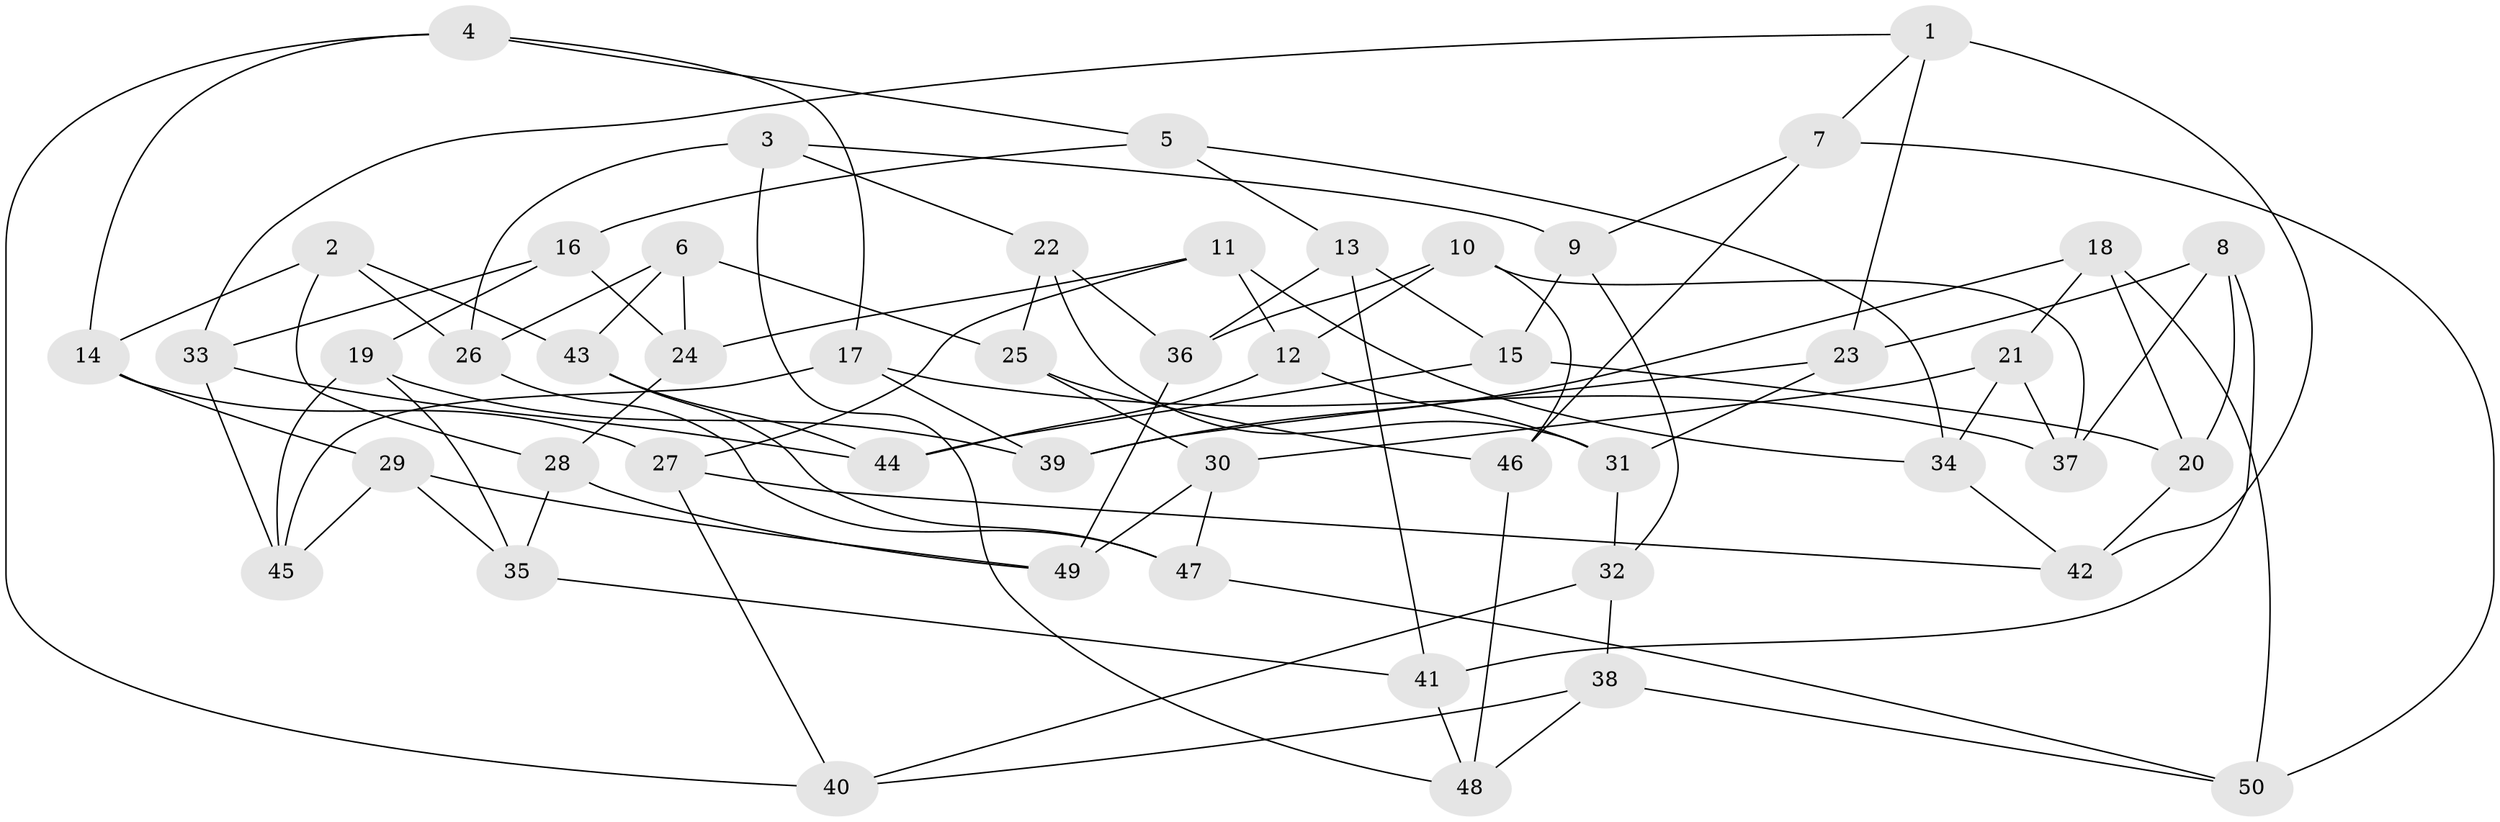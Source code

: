 // coarse degree distribution, {3: 0.16, 4: 0.4, 10: 0.04, 9: 0.04, 8: 0.04, 5: 0.16, 2: 0.04, 6: 0.08, 7: 0.04}
// Generated by graph-tools (version 1.1) at 2025/03/03/04/25 22:03:28]
// undirected, 50 vertices, 100 edges
graph export_dot {
graph [start="1"]
  node [color=gray90,style=filled];
  1;
  2;
  3;
  4;
  5;
  6;
  7;
  8;
  9;
  10;
  11;
  12;
  13;
  14;
  15;
  16;
  17;
  18;
  19;
  20;
  21;
  22;
  23;
  24;
  25;
  26;
  27;
  28;
  29;
  30;
  31;
  32;
  33;
  34;
  35;
  36;
  37;
  38;
  39;
  40;
  41;
  42;
  43;
  44;
  45;
  46;
  47;
  48;
  49;
  50;
  1 -- 7;
  1 -- 33;
  1 -- 23;
  1 -- 42;
  2 -- 26;
  2 -- 14;
  2 -- 43;
  2 -- 28;
  3 -- 26;
  3 -- 9;
  3 -- 22;
  3 -- 48;
  4 -- 40;
  4 -- 17;
  4 -- 5;
  4 -- 14;
  5 -- 16;
  5 -- 34;
  5 -- 13;
  6 -- 43;
  6 -- 25;
  6 -- 24;
  6 -- 26;
  7 -- 9;
  7 -- 50;
  7 -- 46;
  8 -- 37;
  8 -- 23;
  8 -- 20;
  8 -- 41;
  9 -- 32;
  9 -- 15;
  10 -- 36;
  10 -- 46;
  10 -- 37;
  10 -- 12;
  11 -- 24;
  11 -- 12;
  11 -- 27;
  11 -- 34;
  12 -- 31;
  12 -- 44;
  13 -- 36;
  13 -- 41;
  13 -- 15;
  14 -- 29;
  14 -- 27;
  15 -- 20;
  15 -- 44;
  16 -- 33;
  16 -- 19;
  16 -- 24;
  17 -- 39;
  17 -- 37;
  17 -- 45;
  18 -- 50;
  18 -- 20;
  18 -- 21;
  18 -- 39;
  19 -- 39;
  19 -- 45;
  19 -- 35;
  20 -- 42;
  21 -- 30;
  21 -- 37;
  21 -- 34;
  22 -- 25;
  22 -- 31;
  22 -- 36;
  23 -- 39;
  23 -- 31;
  24 -- 28;
  25 -- 30;
  25 -- 46;
  26 -- 47;
  27 -- 42;
  27 -- 40;
  28 -- 49;
  28 -- 35;
  29 -- 49;
  29 -- 45;
  29 -- 35;
  30 -- 47;
  30 -- 49;
  31 -- 32;
  32 -- 40;
  32 -- 38;
  33 -- 44;
  33 -- 45;
  34 -- 42;
  35 -- 41;
  36 -- 49;
  38 -- 50;
  38 -- 48;
  38 -- 40;
  41 -- 48;
  43 -- 44;
  43 -- 47;
  46 -- 48;
  47 -- 50;
}

